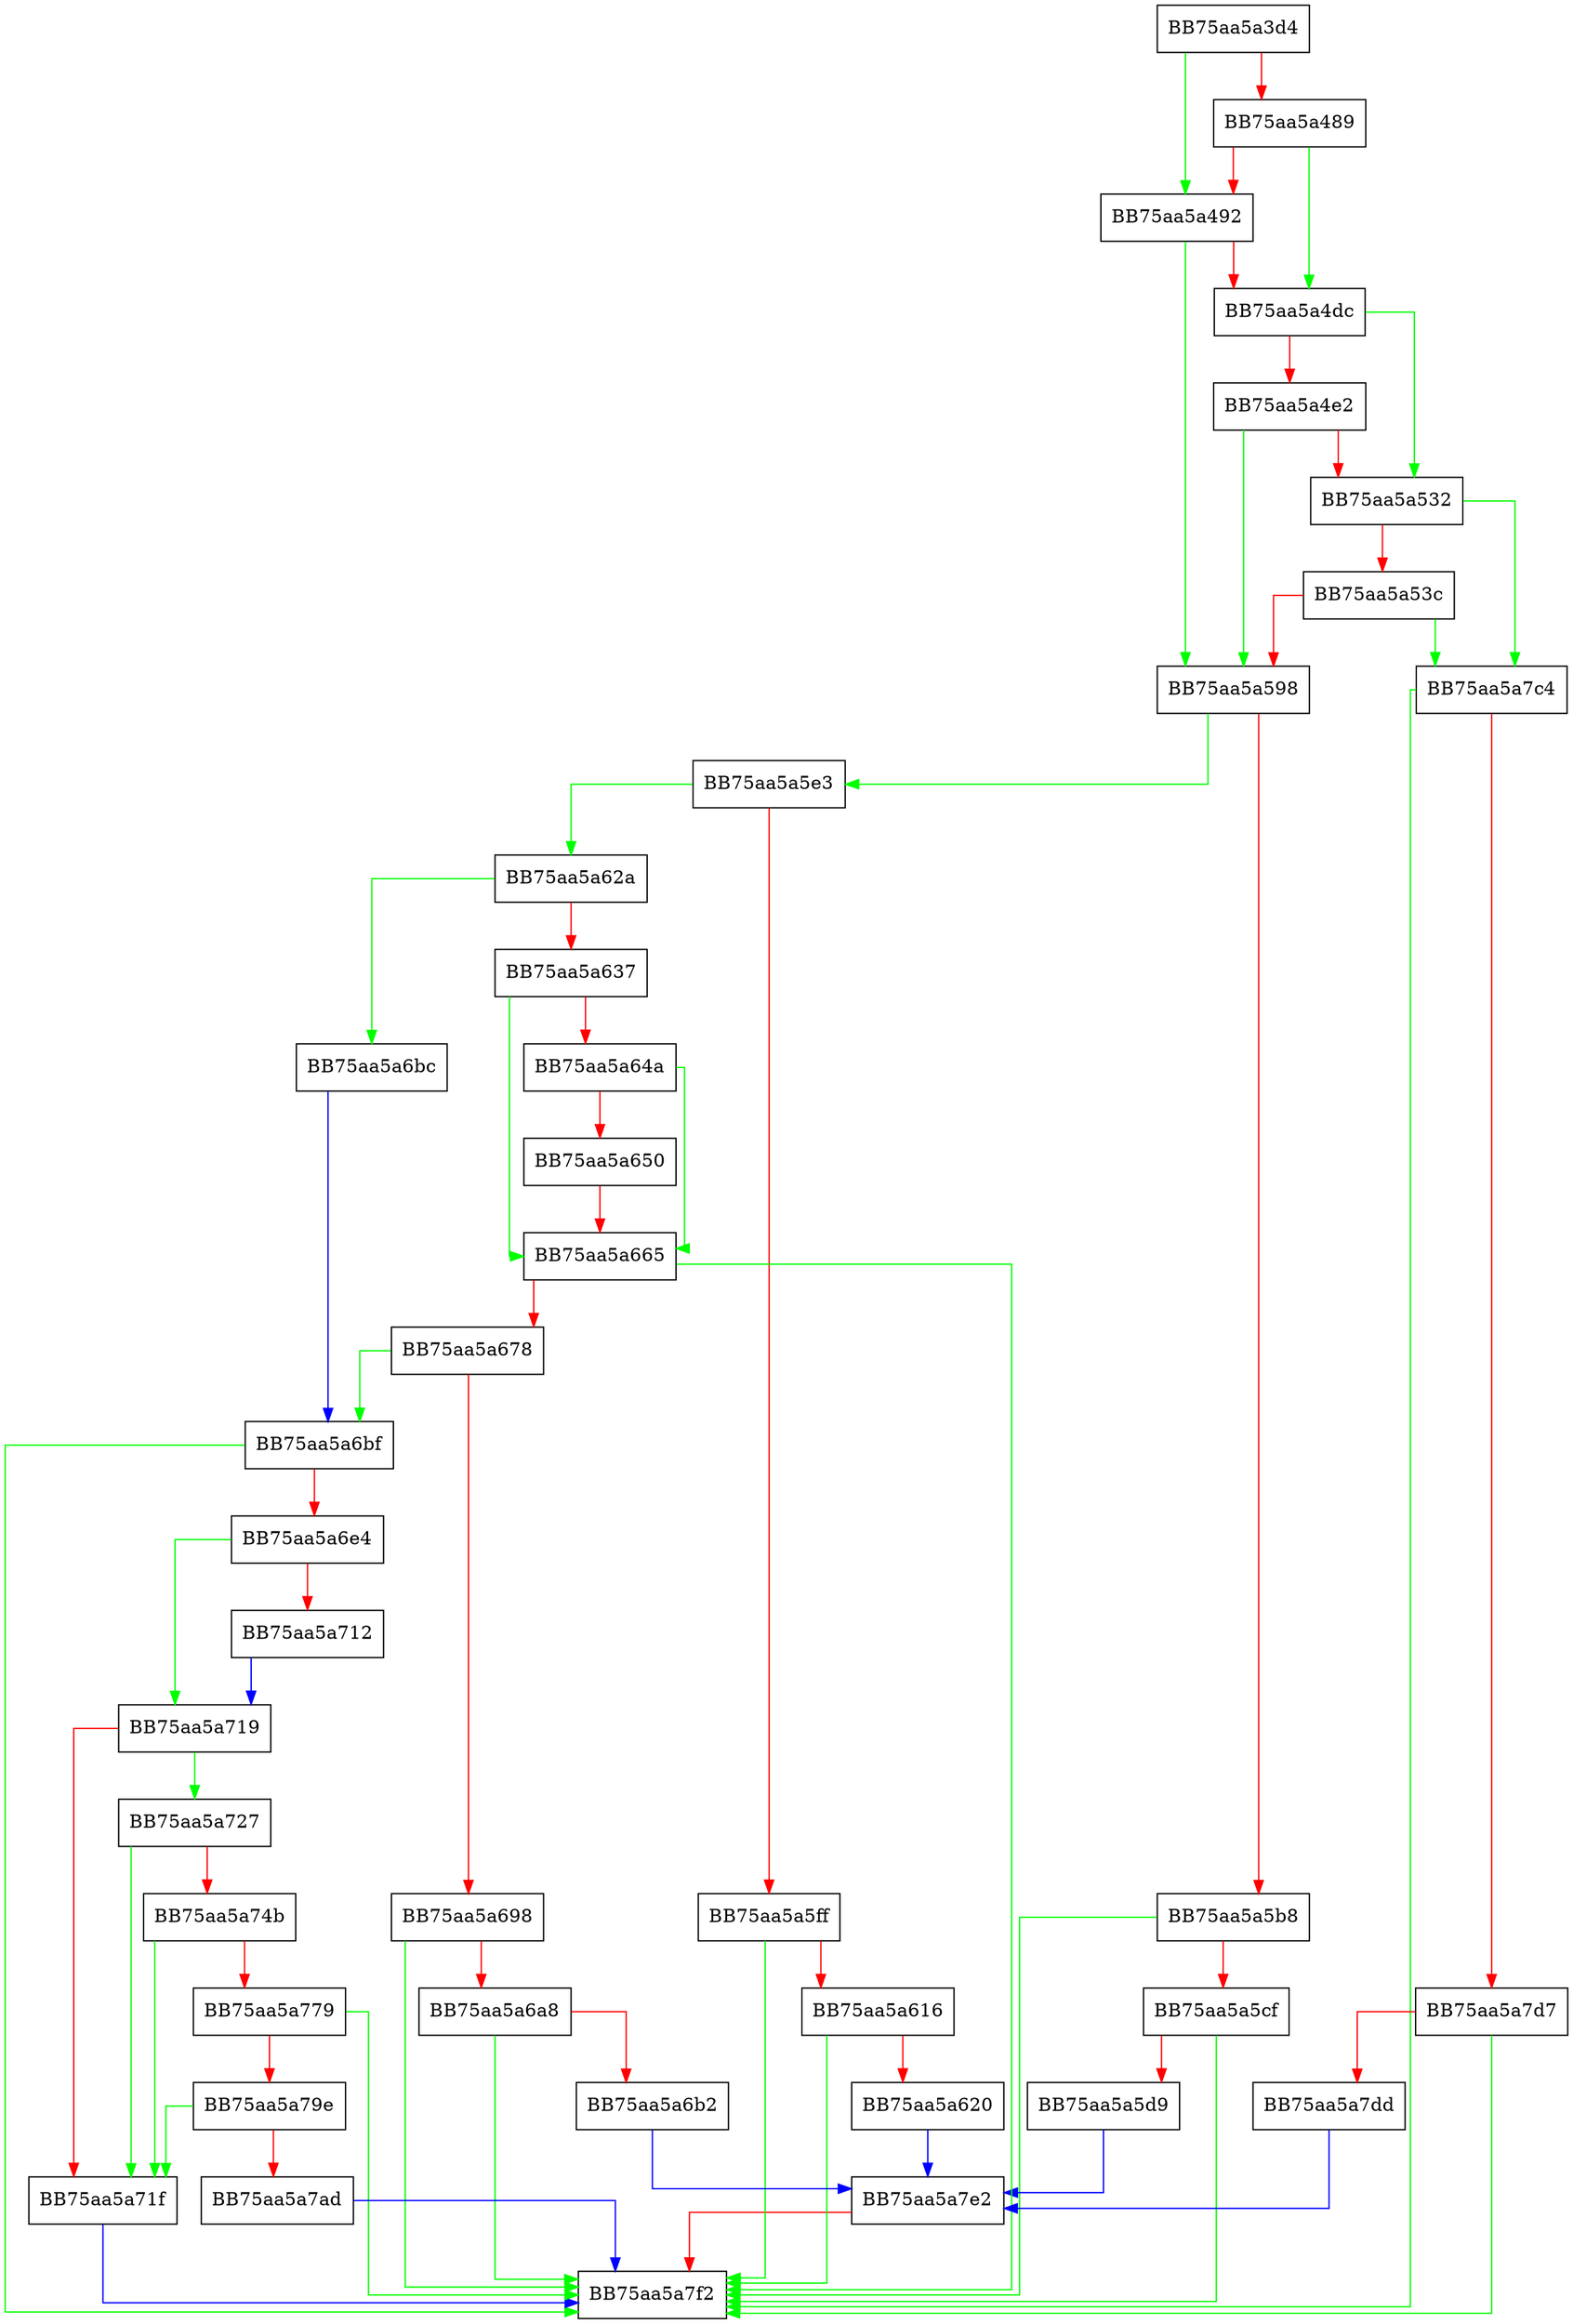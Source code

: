digraph GetImportInfo {
  node [shape="box"];
  graph [splines=ortho];
  BB75aa5a3d4 -> BB75aa5a492 [color="green"];
  BB75aa5a3d4 -> BB75aa5a489 [color="red"];
  BB75aa5a489 -> BB75aa5a4dc [color="green"];
  BB75aa5a489 -> BB75aa5a492 [color="red"];
  BB75aa5a492 -> BB75aa5a598 [color="green"];
  BB75aa5a492 -> BB75aa5a4dc [color="red"];
  BB75aa5a4dc -> BB75aa5a532 [color="green"];
  BB75aa5a4dc -> BB75aa5a4e2 [color="red"];
  BB75aa5a4e2 -> BB75aa5a598 [color="green"];
  BB75aa5a4e2 -> BB75aa5a532 [color="red"];
  BB75aa5a532 -> BB75aa5a7c4 [color="green"];
  BB75aa5a532 -> BB75aa5a53c [color="red"];
  BB75aa5a53c -> BB75aa5a7c4 [color="green"];
  BB75aa5a53c -> BB75aa5a598 [color="red"];
  BB75aa5a598 -> BB75aa5a5e3 [color="green"];
  BB75aa5a598 -> BB75aa5a5b8 [color="red"];
  BB75aa5a5b8 -> BB75aa5a7f2 [color="green"];
  BB75aa5a5b8 -> BB75aa5a5cf [color="red"];
  BB75aa5a5cf -> BB75aa5a7f2 [color="green"];
  BB75aa5a5cf -> BB75aa5a5d9 [color="red"];
  BB75aa5a5d9 -> BB75aa5a7e2 [color="blue"];
  BB75aa5a5e3 -> BB75aa5a62a [color="green"];
  BB75aa5a5e3 -> BB75aa5a5ff [color="red"];
  BB75aa5a5ff -> BB75aa5a7f2 [color="green"];
  BB75aa5a5ff -> BB75aa5a616 [color="red"];
  BB75aa5a616 -> BB75aa5a7f2 [color="green"];
  BB75aa5a616 -> BB75aa5a620 [color="red"];
  BB75aa5a620 -> BB75aa5a7e2 [color="blue"];
  BB75aa5a62a -> BB75aa5a6bc [color="green"];
  BB75aa5a62a -> BB75aa5a637 [color="red"];
  BB75aa5a637 -> BB75aa5a665 [color="green"];
  BB75aa5a637 -> BB75aa5a64a [color="red"];
  BB75aa5a64a -> BB75aa5a665 [color="green"];
  BB75aa5a64a -> BB75aa5a650 [color="red"];
  BB75aa5a650 -> BB75aa5a665 [color="red"];
  BB75aa5a665 -> BB75aa5a7f2 [color="green"];
  BB75aa5a665 -> BB75aa5a678 [color="red"];
  BB75aa5a678 -> BB75aa5a6bf [color="green"];
  BB75aa5a678 -> BB75aa5a698 [color="red"];
  BB75aa5a698 -> BB75aa5a7f2 [color="green"];
  BB75aa5a698 -> BB75aa5a6a8 [color="red"];
  BB75aa5a6a8 -> BB75aa5a7f2 [color="green"];
  BB75aa5a6a8 -> BB75aa5a6b2 [color="red"];
  BB75aa5a6b2 -> BB75aa5a7e2 [color="blue"];
  BB75aa5a6bc -> BB75aa5a6bf [color="blue"];
  BB75aa5a6bf -> BB75aa5a7f2 [color="green"];
  BB75aa5a6bf -> BB75aa5a6e4 [color="red"];
  BB75aa5a6e4 -> BB75aa5a719 [color="green"];
  BB75aa5a6e4 -> BB75aa5a712 [color="red"];
  BB75aa5a712 -> BB75aa5a719 [color="blue"];
  BB75aa5a719 -> BB75aa5a727 [color="green"];
  BB75aa5a719 -> BB75aa5a71f [color="red"];
  BB75aa5a71f -> BB75aa5a7f2 [color="blue"];
  BB75aa5a727 -> BB75aa5a71f [color="green"];
  BB75aa5a727 -> BB75aa5a74b [color="red"];
  BB75aa5a74b -> BB75aa5a71f [color="green"];
  BB75aa5a74b -> BB75aa5a779 [color="red"];
  BB75aa5a779 -> BB75aa5a7f2 [color="green"];
  BB75aa5a779 -> BB75aa5a79e [color="red"];
  BB75aa5a79e -> BB75aa5a71f [color="green"];
  BB75aa5a79e -> BB75aa5a7ad [color="red"];
  BB75aa5a7ad -> BB75aa5a7f2 [color="blue"];
  BB75aa5a7c4 -> BB75aa5a7f2 [color="green"];
  BB75aa5a7c4 -> BB75aa5a7d7 [color="red"];
  BB75aa5a7d7 -> BB75aa5a7f2 [color="green"];
  BB75aa5a7d7 -> BB75aa5a7dd [color="red"];
  BB75aa5a7dd -> BB75aa5a7e2 [color="blue"];
  BB75aa5a7e2 -> BB75aa5a7f2 [color="red"];
}